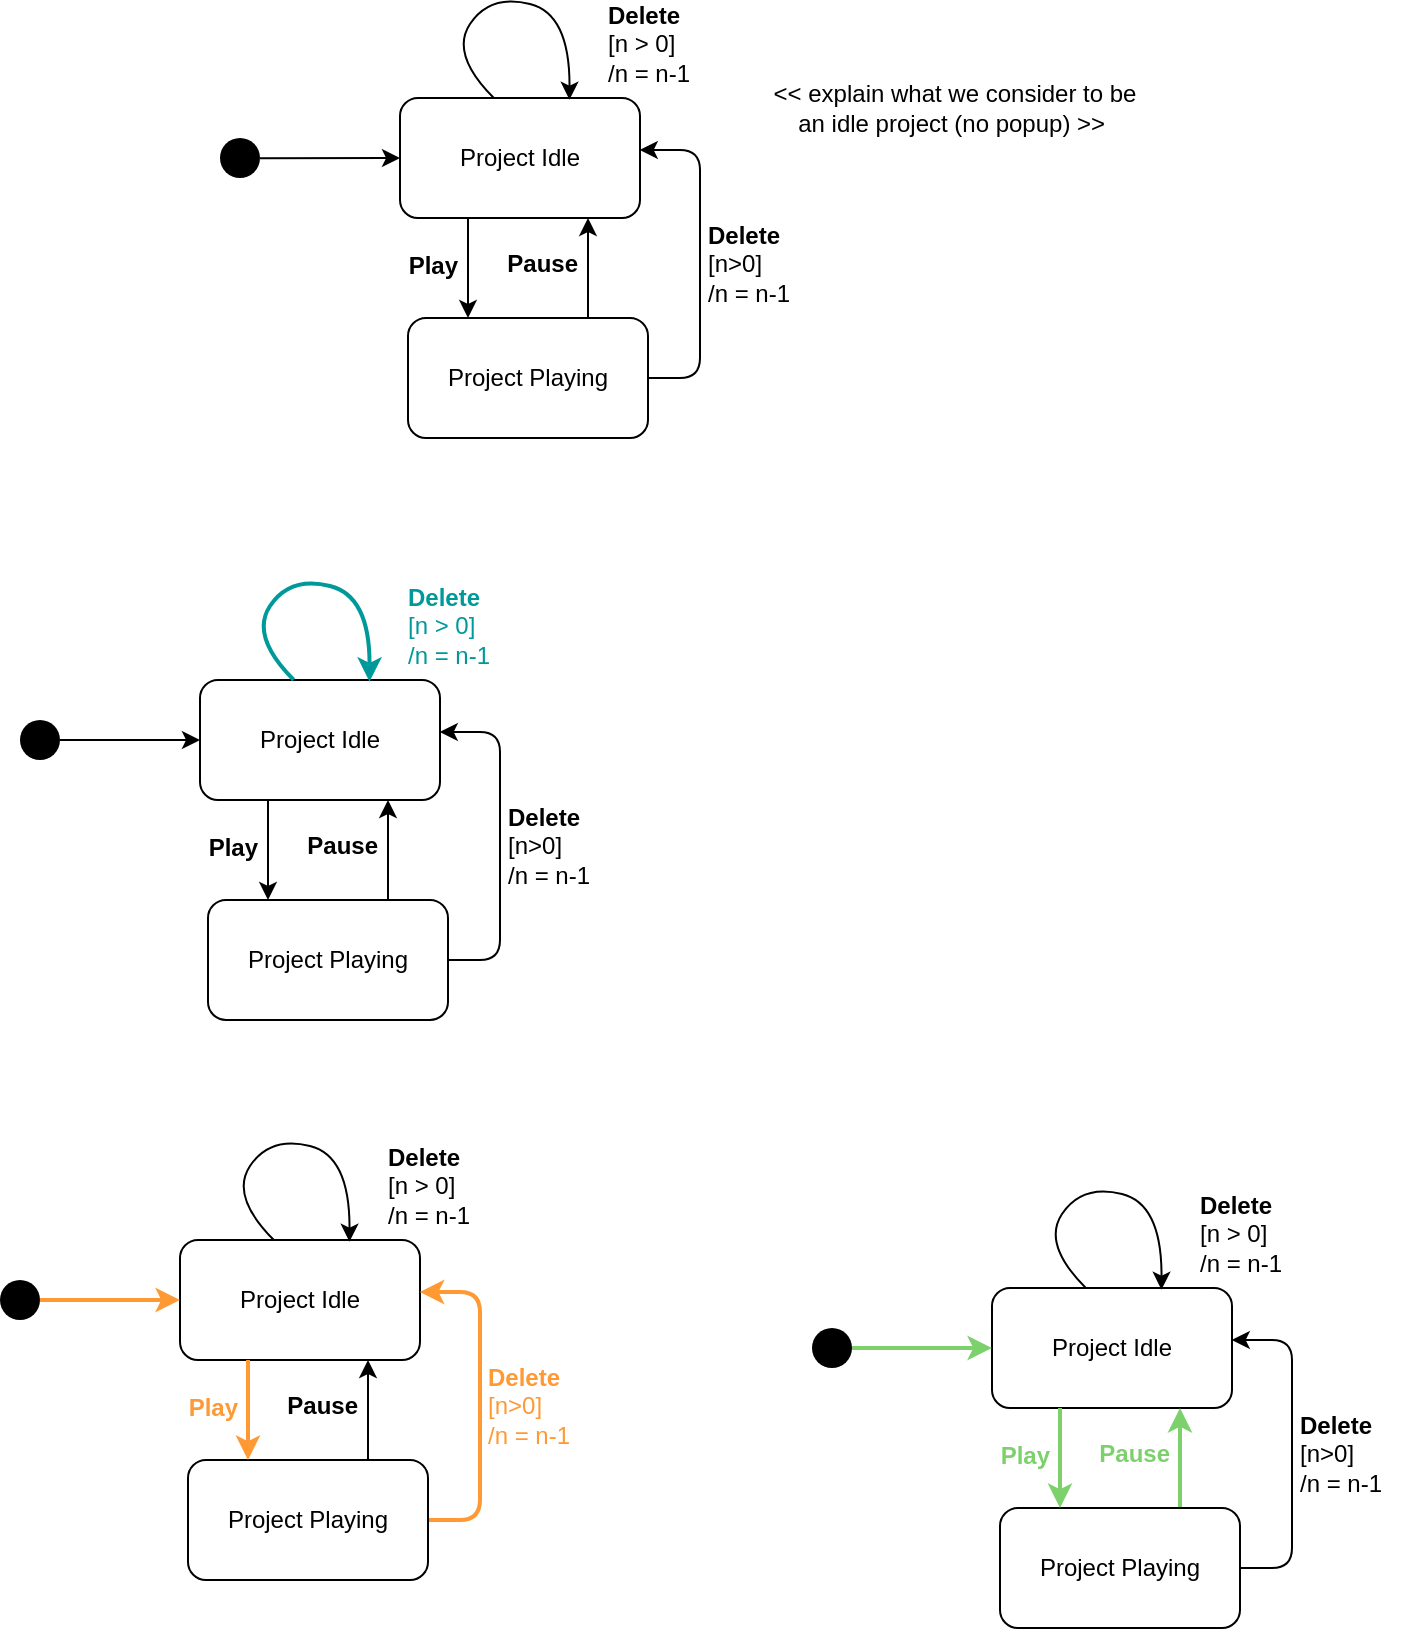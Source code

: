 <mxfile>
    <diagram id="DvXOMklwPuJeAefzZwAe" name="Page-1">
        <mxGraphModel dx="1359" dy="1690" grid="1" gridSize="10" guides="1" tooltips="1" connect="1" arrows="1" fold="1" page="1" pageScale="1" pageWidth="850" pageHeight="1100" math="0" shadow="0">
            <root>
                <mxCell id="0"/>
                <mxCell id="1" parent="0"/>
                <mxCell id="23" value="Project Idle" style="rounded=1;whiteSpace=wrap;html=1;" parent="1" vertex="1">
                    <mxGeometry x="270" y="-609" width="120" height="60" as="geometry"/>
                </mxCell>
                <mxCell id="24" style="edgeStyle=none;html=1;fontSize=12;" parent="1" source="25" target="23" edge="1">
                    <mxGeometry relative="1" as="geometry">
                        <mxPoint x="320" y="-579.0" as="targetPoint"/>
                    </mxGeometry>
                </mxCell>
                <mxCell id="25" value="" style="ellipse;fillColor=#000000;strokeColor=none;" parent="1" vertex="1">
                    <mxGeometry x="180" y="-589" width="20" height="20" as="geometry"/>
                </mxCell>
                <mxCell id="26" value="&lt;div&gt;&lt;b&gt;Delete&lt;/b&gt;&lt;/div&gt;&lt;div&gt;[n &amp;gt; 0]&lt;/div&gt;&lt;div&gt;&lt;span&gt;/n = n-1&lt;/span&gt;&lt;/div&gt;" style="text;html=1;strokeColor=none;fillColor=none;align=left;verticalAlign=middle;whiteSpace=wrap;rounded=0;fontSize=12;" parent="1" vertex="1">
                    <mxGeometry x="372" y="-651" width="50" height="30" as="geometry"/>
                </mxCell>
                <mxCell id="27" style="edgeStyle=none;html=1;exitX=0.75;exitY=0;exitDx=0;exitDy=0;entryX=0.75;entryY=1;entryDx=0;entryDy=0;fontSize=12;" parent="1" source="29" edge="1">
                    <mxGeometry relative="1" as="geometry">
                        <mxPoint x="364" y="-549" as="targetPoint"/>
                    </mxGeometry>
                </mxCell>
                <mxCell id="28" style="edgeStyle=none;html=1;exitX=1;exitY=0.5;exitDx=0;exitDy=0;entryX=0.999;entryY=0.433;entryDx=0;entryDy=0;entryPerimeter=0;" parent="1" source="29" target="23" edge="1">
                    <mxGeometry relative="1" as="geometry">
                        <Array as="points">
                            <mxPoint x="420" y="-469"/>
                            <mxPoint x="420" y="-583"/>
                        </Array>
                    </mxGeometry>
                </mxCell>
                <mxCell id="29" value="Project Playing" style="rounded=1;whiteSpace=wrap;html=1;fontSize=12;" parent="1" vertex="1">
                    <mxGeometry x="274" y="-499" width="120" height="60" as="geometry"/>
                </mxCell>
                <mxCell id="30" style="edgeStyle=none;html=1;fontSize=12;entryX=0.25;entryY=0;entryDx=0;entryDy=0;exitX=0.25;exitY=1;exitDx=0;exitDy=0;" parent="1" target="29" edge="1">
                    <mxGeometry relative="1" as="geometry">
                        <mxPoint x="304" y="-549" as="sourcePoint"/>
                        <Array as="points"/>
                    </mxGeometry>
                </mxCell>
                <mxCell id="31" value="&lt;b&gt;Play&lt;/b&gt;" style="text;html=1;align=right;verticalAlign=middle;resizable=0;points=[];autosize=1;strokeColor=none;fillColor=none;" parent="1" vertex="1">
                    <mxGeometry x="260" y="-535" width="40" height="20" as="geometry"/>
                </mxCell>
                <mxCell id="32" value="&lt;b&gt;Pause&lt;/b&gt;" style="text;html=1;align=right;verticalAlign=middle;resizable=0;points=[];autosize=1;strokeColor=none;fillColor=none;" parent="1" vertex="1">
                    <mxGeometry x="310" y="-536" width="50" height="20" as="geometry"/>
                </mxCell>
                <mxCell id="33" value="" style="curved=1;endArrow=classic;html=1;exitX=0.39;exitY=-0.002;exitDx=0;exitDy=0;entryX=0.706;entryY=0.014;entryDx=0;entryDy=0;exitPerimeter=0;entryPerimeter=0;" parent="1" source="23" target="23" edge="1">
                    <mxGeometry width="50" height="50" relative="1" as="geometry">
                        <mxPoint x="318.36" y="-607.94" as="sourcePoint"/>
                        <mxPoint x="355" y="-611.0" as="targetPoint"/>
                        <Array as="points">
                            <mxPoint x="295" y="-631"/>
                            <mxPoint x="315" y="-661"/>
                            <mxPoint x="355" y="-651"/>
                        </Array>
                    </mxGeometry>
                </mxCell>
                <mxCell id="34" value="&lt;div&gt;&lt;b&gt;Delete&lt;/b&gt;&lt;/div&gt;&lt;div&gt;[n&amp;gt;0]&lt;/div&gt;&lt;div&gt;&lt;span&gt;/n = n-1&lt;/span&gt;&lt;/div&gt;" style="text;html=1;strokeColor=none;fillColor=none;align=left;verticalAlign=middle;whiteSpace=wrap;rounded=0;fontSize=12;" parent="1" vertex="1">
                    <mxGeometry x="422" y="-541" width="53" height="30" as="geometry"/>
                </mxCell>
                <mxCell id="35" value="&amp;lt;&amp;lt; explain what we consider to be &lt;br&gt;an idle project (no popup) &amp;gt;&amp;gt;&amp;nbsp;" style="text;html=1;align=center;verticalAlign=middle;resizable=0;points=[];autosize=1;strokeColor=none;fillColor=none;" parent="1" vertex="1">
                    <mxGeometry x="447" y="-619" width="200" height="30" as="geometry"/>
                </mxCell>
                <mxCell id="73" value="Project Idle" style="rounded=1;whiteSpace=wrap;html=1;" vertex="1" parent="1">
                    <mxGeometry x="170" y="-318" width="120" height="60" as="geometry"/>
                </mxCell>
                <mxCell id="74" style="edgeStyle=none;html=1;fontSize=12;fillColor=#009999;" edge="1" parent="1" source="75" target="73">
                    <mxGeometry relative="1" as="geometry">
                        <mxPoint x="220" y="-288.0" as="targetPoint"/>
                    </mxGeometry>
                </mxCell>
                <mxCell id="75" value="" style="ellipse;fillColor=#000000;strokeColor=none;" vertex="1" parent="1">
                    <mxGeometry x="80" y="-298" width="20" height="20" as="geometry"/>
                </mxCell>
                <mxCell id="76" value="&lt;div&gt;&lt;b&gt;&lt;font color=&quot;#009999&quot;&gt;Delete&lt;/font&gt;&lt;/b&gt;&lt;/div&gt;&lt;div&gt;&lt;font color=&quot;#009999&quot;&gt;[n &amp;gt; 0]&lt;/font&gt;&lt;/div&gt;&lt;div&gt;&lt;span&gt;&lt;font color=&quot;#009999&quot;&gt;/n = n-1&lt;/font&gt;&lt;/span&gt;&lt;/div&gt;" style="text;html=1;strokeColor=none;fillColor=none;align=left;verticalAlign=middle;whiteSpace=wrap;rounded=0;fontSize=12;" vertex="1" parent="1">
                    <mxGeometry x="272" y="-360" width="50" height="30" as="geometry"/>
                </mxCell>
                <mxCell id="77" style="edgeStyle=none;html=1;exitX=0.75;exitY=0;exitDx=0;exitDy=0;entryX=0.75;entryY=1;entryDx=0;entryDy=0;fontSize=12;" edge="1" parent="1" source="79">
                    <mxGeometry relative="1" as="geometry">
                        <mxPoint x="264" y="-258" as="targetPoint"/>
                    </mxGeometry>
                </mxCell>
                <mxCell id="78" style="edgeStyle=none;html=1;exitX=1;exitY=0.5;exitDx=0;exitDy=0;entryX=0.999;entryY=0.433;entryDx=0;entryDy=0;entryPerimeter=0;" edge="1" parent="1" source="79" target="73">
                    <mxGeometry relative="1" as="geometry">
                        <Array as="points">
                            <mxPoint x="320" y="-178"/>
                            <mxPoint x="320" y="-292"/>
                        </Array>
                    </mxGeometry>
                </mxCell>
                <mxCell id="79" value="Project Playing" style="rounded=1;whiteSpace=wrap;html=1;fontSize=12;" vertex="1" parent="1">
                    <mxGeometry x="174" y="-208" width="120" height="60" as="geometry"/>
                </mxCell>
                <mxCell id="80" style="edgeStyle=none;html=1;fontSize=12;entryX=0.25;entryY=0;entryDx=0;entryDy=0;exitX=0.25;exitY=1;exitDx=0;exitDy=0;" edge="1" parent="1" target="79">
                    <mxGeometry relative="1" as="geometry">
                        <mxPoint x="204" y="-258" as="sourcePoint"/>
                        <Array as="points"/>
                    </mxGeometry>
                </mxCell>
                <mxCell id="81" value="&lt;b&gt;Play&lt;/b&gt;" style="text;html=1;align=right;verticalAlign=middle;resizable=0;points=[];autosize=1;strokeColor=none;fillColor=none;" vertex="1" parent="1">
                    <mxGeometry x="160" y="-244" width="40" height="20" as="geometry"/>
                </mxCell>
                <mxCell id="82" value="&lt;b&gt;Pause&lt;/b&gt;" style="text;html=1;align=right;verticalAlign=middle;resizable=0;points=[];autosize=1;strokeColor=none;fillColor=none;" vertex="1" parent="1">
                    <mxGeometry x="210" y="-245" width="50" height="20" as="geometry"/>
                </mxCell>
                <mxCell id="83" value="" style="curved=1;endArrow=classic;html=1;exitX=0.39;exitY=-0.002;exitDx=0;exitDy=0;entryX=0.706;entryY=0.014;entryDx=0;entryDy=0;exitPerimeter=0;entryPerimeter=0;strokeColor=#009999;strokeWidth=2;" edge="1" parent="1" source="73" target="73">
                    <mxGeometry width="50" height="50" relative="1" as="geometry">
                        <mxPoint x="218.36" y="-316.94" as="sourcePoint"/>
                        <mxPoint x="255" y="-320.0" as="targetPoint"/>
                        <Array as="points">
                            <mxPoint x="195" y="-340"/>
                            <mxPoint x="215" y="-370"/>
                            <mxPoint x="255" y="-360"/>
                        </Array>
                    </mxGeometry>
                </mxCell>
                <mxCell id="84" value="&lt;div&gt;&lt;b&gt;Delete&lt;/b&gt;&lt;/div&gt;&lt;div&gt;[n&amp;gt;0]&lt;/div&gt;&lt;div&gt;&lt;span&gt;/n = n-1&lt;/span&gt;&lt;/div&gt;" style="text;html=1;strokeColor=none;fillColor=none;align=left;verticalAlign=middle;whiteSpace=wrap;rounded=0;fontSize=12;" vertex="1" parent="1">
                    <mxGeometry x="322" y="-250" width="53" height="30" as="geometry"/>
                </mxCell>
                <mxCell id="85" value="Project Idle" style="rounded=1;whiteSpace=wrap;html=1;" vertex="1" parent="1">
                    <mxGeometry x="160" y="-38" width="120" height="60" as="geometry"/>
                </mxCell>
                <mxCell id="86" style="edgeStyle=none;html=1;fontSize=12;strokeColor=#FF9933;strokeWidth=2;" edge="1" parent="1" source="87" target="85">
                    <mxGeometry relative="1" as="geometry">
                        <mxPoint x="210" y="-8.0" as="targetPoint"/>
                    </mxGeometry>
                </mxCell>
                <mxCell id="87" value="" style="ellipse;fillColor=#000000;strokeColor=none;" vertex="1" parent="1">
                    <mxGeometry x="70" y="-18" width="20" height="20" as="geometry"/>
                </mxCell>
                <mxCell id="88" value="&lt;div&gt;&lt;b&gt;Delete&lt;/b&gt;&lt;/div&gt;&lt;div&gt;[n &amp;gt; 0]&lt;/div&gt;&lt;div&gt;&lt;span&gt;/n = n-1&lt;/span&gt;&lt;/div&gt;" style="text;html=1;strokeColor=none;fillColor=none;align=left;verticalAlign=middle;whiteSpace=wrap;rounded=0;fontSize=12;" vertex="1" parent="1">
                    <mxGeometry x="262" y="-80" width="50" height="30" as="geometry"/>
                </mxCell>
                <mxCell id="89" style="edgeStyle=none;html=1;exitX=0.75;exitY=0;exitDx=0;exitDy=0;entryX=0.75;entryY=1;entryDx=0;entryDy=0;fontSize=12;" edge="1" parent="1" source="91">
                    <mxGeometry relative="1" as="geometry">
                        <mxPoint x="254" y="22" as="targetPoint"/>
                    </mxGeometry>
                </mxCell>
                <mxCell id="90" style="edgeStyle=none;html=1;exitX=1;exitY=0.5;exitDx=0;exitDy=0;entryX=0.999;entryY=0.433;entryDx=0;entryDy=0;entryPerimeter=0;strokeColor=#FF9933;strokeWidth=2;" edge="1" parent="1" source="91" target="85">
                    <mxGeometry relative="1" as="geometry">
                        <Array as="points">
                            <mxPoint x="310" y="102"/>
                            <mxPoint x="310" y="-12"/>
                        </Array>
                    </mxGeometry>
                </mxCell>
                <mxCell id="91" value="Project Playing" style="rounded=1;whiteSpace=wrap;html=1;fontSize=12;" vertex="1" parent="1">
                    <mxGeometry x="164" y="72" width="120" height="60" as="geometry"/>
                </mxCell>
                <mxCell id="92" style="edgeStyle=none;html=1;fontSize=12;entryX=0.25;entryY=0;entryDx=0;entryDy=0;exitX=0.25;exitY=1;exitDx=0;exitDy=0;strokeColor=#FF9933;strokeWidth=2;" edge="1" parent="1" target="91">
                    <mxGeometry relative="1" as="geometry">
                        <mxPoint x="194" y="22" as="sourcePoint"/>
                        <Array as="points"/>
                    </mxGeometry>
                </mxCell>
                <mxCell id="93" value="&lt;b&gt;&lt;font color=&quot;#ff9933&quot;&gt;Play&lt;/font&gt;&lt;/b&gt;" style="text;html=1;align=right;verticalAlign=middle;resizable=0;points=[];autosize=1;strokeColor=none;fillColor=none;" vertex="1" parent="1">
                    <mxGeometry x="150" y="36" width="40" height="20" as="geometry"/>
                </mxCell>
                <mxCell id="94" value="&lt;b&gt;Pause&lt;/b&gt;" style="text;html=1;align=right;verticalAlign=middle;resizable=0;points=[];autosize=1;strokeColor=none;fillColor=none;" vertex="1" parent="1">
                    <mxGeometry x="200" y="35" width="50" height="20" as="geometry"/>
                </mxCell>
                <mxCell id="95" value="" style="curved=1;endArrow=classic;html=1;exitX=0.39;exitY=-0.002;exitDx=0;exitDy=0;entryX=0.706;entryY=0.014;entryDx=0;entryDy=0;exitPerimeter=0;entryPerimeter=0;" edge="1" parent="1" source="85" target="85">
                    <mxGeometry width="50" height="50" relative="1" as="geometry">
                        <mxPoint x="208.36" y="-36.94" as="sourcePoint"/>
                        <mxPoint x="245" y="-40.0" as="targetPoint"/>
                        <Array as="points">
                            <mxPoint x="185" y="-60"/>
                            <mxPoint x="205" y="-90"/>
                            <mxPoint x="245" y="-80"/>
                        </Array>
                    </mxGeometry>
                </mxCell>
                <mxCell id="96" value="&lt;div&gt;&lt;b&gt;&lt;font color=&quot;#ff9933&quot;&gt;Delete&lt;/font&gt;&lt;/b&gt;&lt;/div&gt;&lt;div&gt;&lt;font color=&quot;#ff9933&quot;&gt;[n&amp;gt;0]&lt;/font&gt;&lt;/div&gt;&lt;div&gt;&lt;span&gt;&lt;font color=&quot;#ff9933&quot;&gt;/n = n-1&lt;/font&gt;&lt;/span&gt;&lt;/div&gt;" style="text;html=1;strokeColor=none;fillColor=none;align=left;verticalAlign=middle;whiteSpace=wrap;rounded=0;fontSize=12;" vertex="1" parent="1">
                    <mxGeometry x="312" y="30" width="53" height="30" as="geometry"/>
                </mxCell>
                <mxCell id="97" value="Project Idle" style="rounded=1;whiteSpace=wrap;html=1;" vertex="1" parent="1">
                    <mxGeometry x="566" y="-14" width="120" height="60" as="geometry"/>
                </mxCell>
                <mxCell id="98" style="edgeStyle=none;html=1;fontSize=12;strokeColor=#7DD16D;strokeWidth=2;" edge="1" parent="1" source="99" target="97">
                    <mxGeometry relative="1" as="geometry">
                        <mxPoint x="616" y="16.0" as="targetPoint"/>
                    </mxGeometry>
                </mxCell>
                <mxCell id="99" value="" style="ellipse;fillColor=#000000;strokeColor=none;" vertex="1" parent="1">
                    <mxGeometry x="476" y="6" width="20" height="20" as="geometry"/>
                </mxCell>
                <mxCell id="100" value="&lt;div&gt;&lt;b&gt;Delete&lt;/b&gt;&lt;/div&gt;&lt;div&gt;[n &amp;gt; 0]&lt;/div&gt;&lt;div&gt;&lt;span&gt;/n = n-1&lt;/span&gt;&lt;/div&gt;" style="text;html=1;strokeColor=none;fillColor=none;align=left;verticalAlign=middle;whiteSpace=wrap;rounded=0;fontSize=12;" vertex="1" parent="1">
                    <mxGeometry x="668" y="-56" width="50" height="30" as="geometry"/>
                </mxCell>
                <mxCell id="101" style="edgeStyle=none;html=1;exitX=0.75;exitY=0;exitDx=0;exitDy=0;entryX=0.75;entryY=1;entryDx=0;entryDy=0;fontSize=12;strokeWidth=2;strokeColor=#7DD16D;" edge="1" parent="1" source="103">
                    <mxGeometry relative="1" as="geometry">
                        <mxPoint x="660" y="46" as="targetPoint"/>
                    </mxGeometry>
                </mxCell>
                <mxCell id="102" style="edgeStyle=none;html=1;exitX=1;exitY=0.5;exitDx=0;exitDy=0;entryX=0.999;entryY=0.433;entryDx=0;entryDy=0;entryPerimeter=0;" edge="1" parent="1" source="103" target="97">
                    <mxGeometry relative="1" as="geometry">
                        <Array as="points">
                            <mxPoint x="716" y="126"/>
                            <mxPoint x="716" y="12"/>
                        </Array>
                    </mxGeometry>
                </mxCell>
                <mxCell id="103" value="Project Playing" style="rounded=1;whiteSpace=wrap;html=1;fontSize=12;" vertex="1" parent="1">
                    <mxGeometry x="570" y="96" width="120" height="60" as="geometry"/>
                </mxCell>
                <mxCell id="104" style="edgeStyle=none;html=1;fontSize=12;entryX=0.25;entryY=0;entryDx=0;entryDy=0;exitX=0.25;exitY=1;exitDx=0;exitDy=0;fontColor=#7DD16D;strokeColor=#7DD16D;strokeWidth=2;" edge="1" parent="1" target="103">
                    <mxGeometry relative="1" as="geometry">
                        <mxPoint x="600" y="46" as="sourcePoint"/>
                        <Array as="points"/>
                    </mxGeometry>
                </mxCell>
                <mxCell id="105" value="&lt;b&gt;Play&lt;/b&gt;" style="text;html=1;align=right;verticalAlign=middle;resizable=0;points=[];autosize=1;strokeColor=none;fillColor=none;fontColor=#7DD16D;" vertex="1" parent="1">
                    <mxGeometry x="556" y="60" width="40" height="20" as="geometry"/>
                </mxCell>
                <mxCell id="106" value="&lt;b&gt;Pause&lt;/b&gt;" style="text;html=1;align=right;verticalAlign=middle;resizable=0;points=[];autosize=1;strokeColor=none;fillColor=none;fontColor=#7DD16D;" vertex="1" parent="1">
                    <mxGeometry x="606" y="59" width="50" height="20" as="geometry"/>
                </mxCell>
                <mxCell id="107" value="" style="curved=1;endArrow=classic;html=1;exitX=0.39;exitY=-0.002;exitDx=0;exitDy=0;entryX=0.706;entryY=0.014;entryDx=0;entryDy=0;exitPerimeter=0;entryPerimeter=0;" edge="1" parent="1" source="97" target="97">
                    <mxGeometry width="50" height="50" relative="1" as="geometry">
                        <mxPoint x="614.36" y="-12.94" as="sourcePoint"/>
                        <mxPoint x="651" y="-16.0" as="targetPoint"/>
                        <Array as="points">
                            <mxPoint x="591" y="-36"/>
                            <mxPoint x="611" y="-66"/>
                            <mxPoint x="651" y="-56"/>
                        </Array>
                    </mxGeometry>
                </mxCell>
                <mxCell id="108" value="&lt;div&gt;&lt;b&gt;Delete&lt;/b&gt;&lt;/div&gt;&lt;div&gt;[n&amp;gt;0]&lt;/div&gt;&lt;div&gt;&lt;span&gt;/n = n-1&lt;/span&gt;&lt;/div&gt;" style="text;html=1;strokeColor=none;fillColor=none;align=left;verticalAlign=middle;whiteSpace=wrap;rounded=0;fontSize=12;" vertex="1" parent="1">
                    <mxGeometry x="718" y="54" width="53" height="30" as="geometry"/>
                </mxCell>
            </root>
        </mxGraphModel>
    </diagram>
</mxfile>